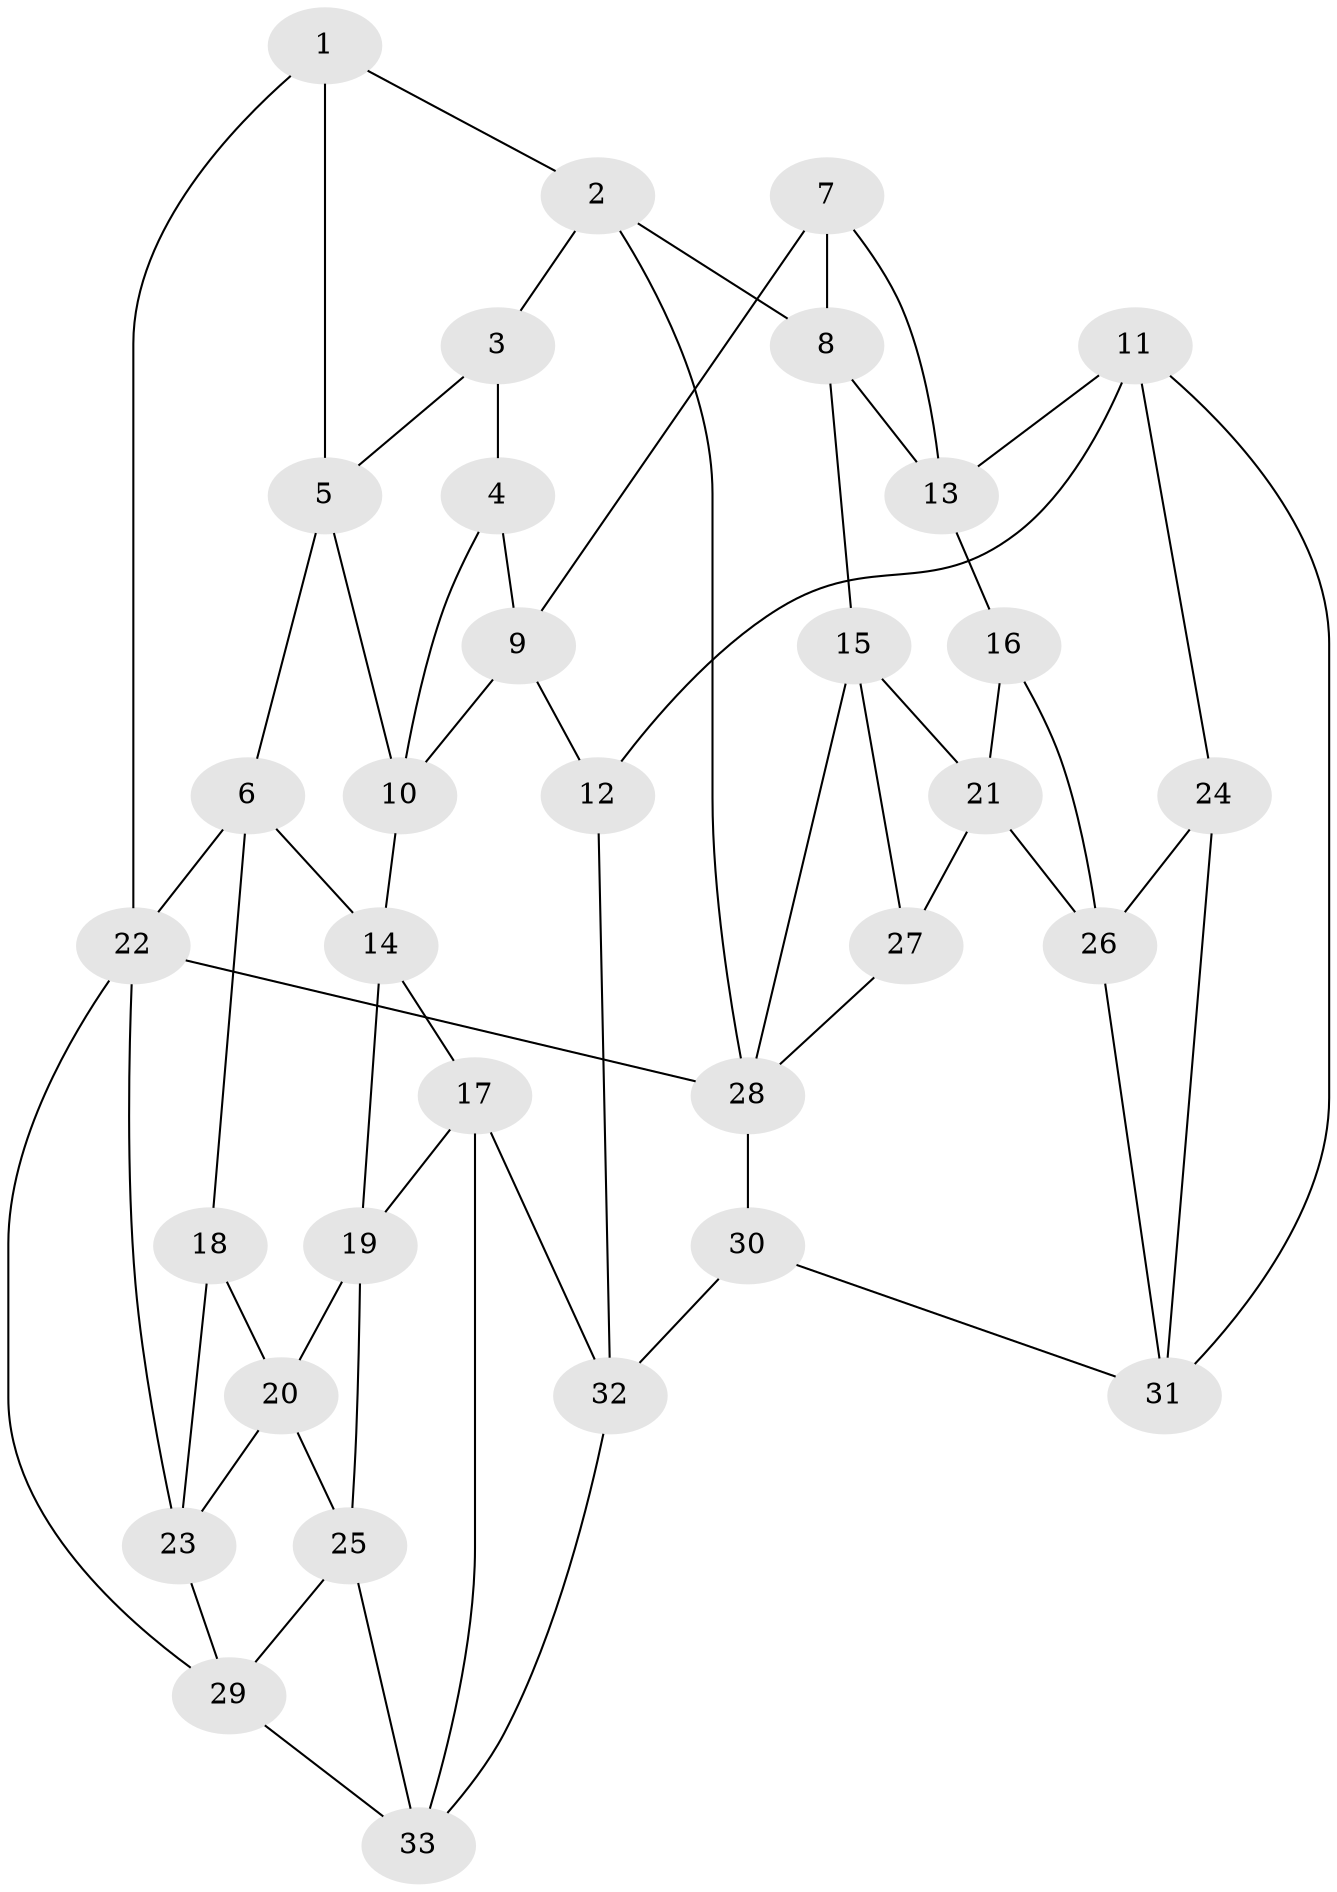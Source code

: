 // original degree distribution, {3: 0.030303030303030304, 5: 0.42424242424242425, 4: 0.2878787878787879, 6: 0.25757575757575757}
// Generated by graph-tools (version 1.1) at 2025/03/03/09/25 03:03:25]
// undirected, 33 vertices, 62 edges
graph export_dot {
graph [start="1"]
  node [color=gray90,style=filled];
  1;
  2;
  3;
  4;
  5;
  6;
  7;
  8;
  9;
  10;
  11;
  12;
  13;
  14;
  15;
  16;
  17;
  18;
  19;
  20;
  21;
  22;
  23;
  24;
  25;
  26;
  27;
  28;
  29;
  30;
  31;
  32;
  33;
  1 -- 2 [weight=1.0];
  1 -- 5 [weight=1.0];
  1 -- 22 [weight=1.0];
  2 -- 3 [weight=1.0];
  2 -- 8 [weight=1.0];
  2 -- 28 [weight=1.0];
  3 -- 4 [weight=1.0];
  3 -- 5 [weight=1.0];
  4 -- 9 [weight=1.0];
  4 -- 10 [weight=1.0];
  5 -- 6 [weight=1.0];
  5 -- 10 [weight=1.0];
  6 -- 14 [weight=1.0];
  6 -- 18 [weight=1.0];
  6 -- 22 [weight=1.0];
  7 -- 8 [weight=1.0];
  7 -- 9 [weight=1.0];
  7 -- 13 [weight=1.0];
  8 -- 13 [weight=1.0];
  8 -- 15 [weight=1.0];
  9 -- 10 [weight=1.0];
  9 -- 12 [weight=1.0];
  10 -- 14 [weight=1.0];
  11 -- 12 [weight=1.0];
  11 -- 13 [weight=1.0];
  11 -- 24 [weight=1.0];
  11 -- 31 [weight=1.0];
  12 -- 32 [weight=1.0];
  13 -- 16 [weight=1.0];
  14 -- 17 [weight=1.0];
  14 -- 19 [weight=1.0];
  15 -- 21 [weight=1.0];
  15 -- 27 [weight=2.0];
  15 -- 28 [weight=1.0];
  16 -- 21 [weight=1.0];
  16 -- 26 [weight=1.0];
  17 -- 19 [weight=1.0];
  17 -- 32 [weight=1.0];
  17 -- 33 [weight=1.0];
  18 -- 20 [weight=1.0];
  18 -- 23 [weight=1.0];
  19 -- 20 [weight=1.0];
  19 -- 25 [weight=1.0];
  20 -- 23 [weight=1.0];
  20 -- 25 [weight=1.0];
  21 -- 26 [weight=1.0];
  21 -- 27 [weight=1.0];
  22 -- 23 [weight=1.0];
  22 -- 28 [weight=2.0];
  22 -- 29 [weight=1.0];
  23 -- 29 [weight=1.0];
  24 -- 26 [weight=1.0];
  24 -- 31 [weight=1.0];
  25 -- 29 [weight=1.0];
  25 -- 33 [weight=1.0];
  26 -- 31 [weight=1.0];
  27 -- 28 [weight=1.0];
  28 -- 30 [weight=1.0];
  29 -- 33 [weight=1.0];
  30 -- 31 [weight=1.0];
  30 -- 32 [weight=1.0];
  32 -- 33 [weight=1.0];
}
